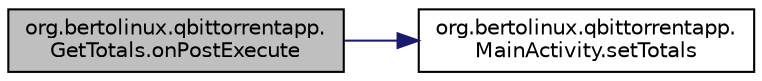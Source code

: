 digraph "org.bertolinux.qbittorrentapp.GetTotals.onPostExecute"
{
  edge [fontname="Helvetica",fontsize="10",labelfontname="Helvetica",labelfontsize="10"];
  node [fontname="Helvetica",fontsize="10",shape=record];
  rankdir="LR";
  Node2 [label="org.bertolinux.qbittorrentapp.\lGetTotals.onPostExecute",height=0.2,width=0.4,color="black", fillcolor="grey75", style="filled", fontcolor="black"];
  Node2 -> Node3 [color="midnightblue",fontsize="10",style="solid",fontname="Helvetica"];
  Node3 [label="org.bertolinux.qbittorrentapp.\lMainActivity.setTotals",height=0.2,width=0.4,color="black", fillcolor="white", style="filled",URL="$classorg_1_1bertolinux_1_1qbittorrentapp_1_1MainActivity.html#ac914d909c102d302f2db317edf2db53e"];
}
